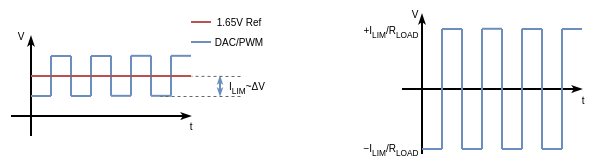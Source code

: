 <mxfile version="18.0.6" type="device"><diagram id="1Nwf3dKIeRulsTb94pmk" name="Page-3"><mxGraphModel dx="569" dy="343" grid="0" gridSize="10" guides="1" tooltips="1" connect="1" arrows="1" fold="1" page="1" pageScale="1" pageWidth="827" pageHeight="583" math="0" shadow="0"><root><mxCell id="0"/><mxCell id="1" parent="0"/><mxCell id="w7tXl9mxdyGjRK4Gqo_u-29" value="" style="group" vertex="1" connectable="0" parent="1"><mxGeometry x="33" y="26" width="138" height="57" as="geometry"/></mxCell><mxCell id="w7tXl9mxdyGjRK4Gqo_u-1" value="" style="endArrow=classicThin;html=1;rounded=0;fontSize=14;startArrow=none;startFill=0;endFill=1;strokeWidth=1;endSize=2;" edge="1" parent="w7tXl9mxdyGjRK4Gqo_u-29"><mxGeometry width="50" height="50" relative="1" as="geometry"><mxPoint x="15.5" y="57" as="sourcePoint"/><mxPoint x="15.5" y="7" as="targetPoint"/></mxGeometry></mxCell><mxCell id="w7tXl9mxdyGjRK4Gqo_u-2" value="" style="endArrow=none;html=1;rounded=0;fontSize=14;endFill=0;startArrow=classicThin;startFill=1;endSize=3;startSize=2;" edge="1" parent="w7tXl9mxdyGjRK4Gqo_u-29"><mxGeometry width="50" height="50" relative="1" as="geometry"><mxPoint x="95.5" y="47" as="sourcePoint"/><mxPoint x="5.5" y="47" as="targetPoint"/></mxGeometry></mxCell><mxCell id="w7tXl9mxdyGjRK4Gqo_u-3" value="" style="endArrow=none;html=1;rounded=0;fontSize=14;fillColor=#dae8fc;strokeColor=#6c8ebf;" edge="1" parent="w7tXl9mxdyGjRK4Gqo_u-29"><mxGeometry width="50" height="50" relative="1" as="geometry"><mxPoint x="45.5" y="37" as="sourcePoint"/><mxPoint x="45.5" y="17" as="targetPoint"/></mxGeometry></mxCell><mxCell id="w7tXl9mxdyGjRK4Gqo_u-4" value="" style="endArrow=none;html=1;rounded=0;fontSize=14;fillColor=#dae8fc;strokeColor=#6c8ebf;" edge="1" parent="w7tXl9mxdyGjRK4Gqo_u-29"><mxGeometry width="50" height="50" relative="1" as="geometry"><mxPoint x="55.5" y="17" as="sourcePoint"/><mxPoint x="45.5" y="17" as="targetPoint"/></mxGeometry></mxCell><mxCell id="w7tXl9mxdyGjRK4Gqo_u-5" value="" style="endArrow=none;html=1;rounded=0;fontSize=14;fillColor=#dae8fc;strokeColor=#6c8ebf;" edge="1" parent="w7tXl9mxdyGjRK4Gqo_u-29"><mxGeometry width="50" height="50" relative="1" as="geometry"><mxPoint x="35.5" y="37" as="sourcePoint"/><mxPoint x="35.5" y="17" as="targetPoint"/></mxGeometry></mxCell><mxCell id="w7tXl9mxdyGjRK4Gqo_u-6" value="" style="endArrow=none;html=1;rounded=0;fontSize=14;fillColor=#dae8fc;strokeColor=#6c8ebf;" edge="1" parent="w7tXl9mxdyGjRK4Gqo_u-29"><mxGeometry width="50" height="50" relative="1" as="geometry"><mxPoint x="35.5" y="17" as="sourcePoint"/><mxPoint x="25.5" y="17" as="targetPoint"/></mxGeometry></mxCell><mxCell id="w7tXl9mxdyGjRK4Gqo_u-7" value="" style="endArrow=none;html=1;rounded=0;fontSize=14;fillColor=#dae8fc;strokeColor=#6c8ebf;" edge="1" parent="w7tXl9mxdyGjRK4Gqo_u-29"><mxGeometry width="50" height="50" relative="1" as="geometry"><mxPoint x="45.5" y="37" as="sourcePoint"/><mxPoint x="35.5" y="37" as="targetPoint"/><Array as="points"><mxPoint x="45.5" y="37"/></Array></mxGeometry></mxCell><mxCell id="w7tXl9mxdyGjRK4Gqo_u-8" value="" style="endArrow=none;html=1;rounded=0;fontSize=14;fillColor=#dae8fc;strokeColor=#6c8ebf;" edge="1" parent="w7tXl9mxdyGjRK4Gqo_u-29"><mxGeometry width="50" height="50" relative="1" as="geometry"><mxPoint x="25.5" y="37" as="sourcePoint"/><mxPoint x="25.5" y="17" as="targetPoint"/></mxGeometry></mxCell><mxCell id="w7tXl9mxdyGjRK4Gqo_u-9" value="" style="endArrow=none;html=1;rounded=0;fontSize=14;fillColor=#dae8fc;strokeColor=#6c8ebf;" edge="1" parent="w7tXl9mxdyGjRK4Gqo_u-29"><mxGeometry width="50" height="50" relative="1" as="geometry"><mxPoint x="105.5" y="10" as="sourcePoint"/><mxPoint x="95.5" y="10" as="targetPoint"/></mxGeometry></mxCell><mxCell id="w7tXl9mxdyGjRK4Gqo_u-10" value="&lt;font style=&quot;font-size: 5px;&quot;&gt;DAC/PWM&lt;/font&gt;" style="edgeLabel;html=1;align=center;verticalAlign=middle;resizable=0;points=[];fontSize=14;labelBackgroundColor=none;" vertex="1" connectable="0" parent="w7tXl9mxdyGjRK4Gqo_u-9"><mxGeometry x="-0.68" y="1" relative="1" as="geometry"><mxPoint x="15" y="-4" as="offset"/></mxGeometry></mxCell><mxCell id="w7tXl9mxdyGjRK4Gqo_u-11" value="" style="endArrow=none;html=1;rounded=0;fontSize=14;fillColor=#dae8fc;strokeColor=#6c8ebf;" edge="1" parent="w7tXl9mxdyGjRK4Gqo_u-29"><mxGeometry width="50" height="50" relative="1" as="geometry"><mxPoint x="25.5" y="37" as="sourcePoint"/><mxPoint x="15.5" y="37" as="targetPoint"/><Array as="points"><mxPoint x="25.5" y="37"/></Array></mxGeometry></mxCell><mxCell id="w7tXl9mxdyGjRK4Gqo_u-12" value="" style="endArrow=none;html=1;rounded=0;fontSize=14;fillColor=#dae8fc;strokeColor=#6c8ebf;" edge="1" parent="w7tXl9mxdyGjRK4Gqo_u-29"><mxGeometry width="50" height="50" relative="1" as="geometry"><mxPoint x="65.5" y="36.91" as="sourcePoint"/><mxPoint x="65.5" y="16.91" as="targetPoint"/></mxGeometry></mxCell><mxCell id="w7tXl9mxdyGjRK4Gqo_u-13" value="" style="endArrow=none;html=1;rounded=0;fontSize=14;fillColor=#dae8fc;strokeColor=#6c8ebf;" edge="1" parent="w7tXl9mxdyGjRK4Gqo_u-29"><mxGeometry width="50" height="50" relative="1" as="geometry"><mxPoint x="75.5" y="16.91" as="sourcePoint"/><mxPoint x="65.5" y="16.91" as="targetPoint"/></mxGeometry></mxCell><mxCell id="w7tXl9mxdyGjRK4Gqo_u-14" value="" style="endArrow=none;html=1;rounded=0;fontSize=14;fillColor=#dae8fc;strokeColor=#6c8ebf;" edge="1" parent="w7tXl9mxdyGjRK4Gqo_u-29"><mxGeometry width="50" height="50" relative="1" as="geometry"><mxPoint x="55.5" y="36.91" as="sourcePoint"/><mxPoint x="55.5" y="16.91" as="targetPoint"/></mxGeometry></mxCell><mxCell id="w7tXl9mxdyGjRK4Gqo_u-15" value="" style="endArrow=none;html=1;rounded=0;fontSize=14;fillColor=#dae8fc;strokeColor=#6c8ebf;" edge="1" parent="w7tXl9mxdyGjRK4Gqo_u-29"><mxGeometry width="50" height="50" relative="1" as="geometry"><mxPoint x="65.5" y="36.91" as="sourcePoint"/><mxPoint x="55.5" y="36.91" as="targetPoint"/><Array as="points"><mxPoint x="65.5" y="36.91"/></Array></mxGeometry></mxCell><mxCell id="w7tXl9mxdyGjRK4Gqo_u-16" value="" style="endArrow=none;html=1;rounded=0;fontSize=14;fillColor=#dae8fc;strokeColor=#6c8ebf;" edge="1" parent="w7tXl9mxdyGjRK4Gqo_u-29"><mxGeometry width="50" height="50" relative="1" as="geometry"><mxPoint x="85.5" y="36.91" as="sourcePoint"/><mxPoint x="85.5" y="16.91" as="targetPoint"/></mxGeometry></mxCell><mxCell id="w7tXl9mxdyGjRK4Gqo_u-17" value="" style="endArrow=none;html=1;rounded=0;fontSize=14;fillColor=#dae8fc;strokeColor=#6c8ebf;" edge="1" parent="w7tXl9mxdyGjRK4Gqo_u-29"><mxGeometry width="50" height="50" relative="1" as="geometry"><mxPoint x="95.5" y="16.91" as="sourcePoint"/><mxPoint x="85.5" y="16.91" as="targetPoint"/></mxGeometry></mxCell><mxCell id="w7tXl9mxdyGjRK4Gqo_u-18" value="" style="endArrow=none;html=1;rounded=0;fontSize=14;fillColor=#dae8fc;strokeColor=#6c8ebf;" edge="1" parent="w7tXl9mxdyGjRK4Gqo_u-29"><mxGeometry width="50" height="50" relative="1" as="geometry"><mxPoint x="75.5" y="36.91" as="sourcePoint"/><mxPoint x="75.5" y="16.91" as="targetPoint"/></mxGeometry></mxCell><mxCell id="w7tXl9mxdyGjRK4Gqo_u-19" value="" style="endArrow=none;html=1;rounded=0;fontSize=14;fillColor=#dae8fc;strokeColor=#6c8ebf;" edge="1" parent="w7tXl9mxdyGjRK4Gqo_u-29"><mxGeometry width="50" height="50" relative="1" as="geometry"><mxPoint x="85.5" y="36.91" as="sourcePoint"/><mxPoint x="75.5" y="36.91" as="targetPoint"/><Array as="points"><mxPoint x="85.5" y="36.91"/></Array></mxGeometry></mxCell><mxCell id="w7tXl9mxdyGjRK4Gqo_u-20" value="" style="endArrow=none;html=1;rounded=0;fontSize=14;fillColor=#f8cecc;strokeColor=#b85450;" edge="1" parent="w7tXl9mxdyGjRK4Gqo_u-29"><mxGeometry width="50" height="50" relative="1" as="geometry"><mxPoint x="105.5" as="sourcePoint"/><mxPoint x="95.5" as="targetPoint"/></mxGeometry></mxCell><mxCell id="w7tXl9mxdyGjRK4Gqo_u-21" value="&lt;span style=&quot;font-size: 5px;&quot;&gt;1.65V Ref&lt;/span&gt;" style="edgeLabel;html=1;align=center;verticalAlign=middle;resizable=0;points=[];fontSize=14;labelBackgroundColor=none;" vertex="1" connectable="0" parent="w7tXl9mxdyGjRK4Gqo_u-20"><mxGeometry x="-0.68" y="1" relative="1" as="geometry"><mxPoint x="15" y="-4" as="offset"/></mxGeometry></mxCell><mxCell id="w7tXl9mxdyGjRK4Gqo_u-22" value="" style="endArrow=none;html=1;rounded=0;fontSize=14;fillColor=#f8cecc;strokeColor=#b85450;" edge="1" parent="w7tXl9mxdyGjRK4Gqo_u-29"><mxGeometry width="50" height="50" relative="1" as="geometry"><mxPoint x="95.5" y="27" as="sourcePoint"/><mxPoint x="15.5" y="27" as="targetPoint"/></mxGeometry></mxCell><mxCell id="w7tXl9mxdyGjRK4Gqo_u-23" value="V" style="text;html=1;align=center;verticalAlign=middle;resizable=0;points=[];autosize=1;strokeColor=none;fillColor=none;fontSize=5;" vertex="1" parent="w7tXl9mxdyGjRK4Gqo_u-29"><mxGeometry y="1" width="20" height="10" as="geometry"/></mxCell><mxCell id="w7tXl9mxdyGjRK4Gqo_u-24" value="" style="endArrow=classicThin;html=1;rounded=0;fontSize=14;fillColor=#dae8fc;strokeColor=#6c8ebf;startArrow=classicThin;startFill=1;startSize=1;endSize=1;endFill=1;" edge="1" parent="w7tXl9mxdyGjRK4Gqo_u-29"><mxGeometry width="50" height="50" relative="1" as="geometry"><mxPoint x="110" y="37" as="sourcePoint"/><mxPoint x="110" y="27" as="targetPoint"/></mxGeometry></mxCell><mxCell id="w7tXl9mxdyGjRK4Gqo_u-25" value="" style="endArrow=none;html=1;rounded=0;fontSize=14;fillColor=#f5f5f5;strokeColor=#666666;dashed=1;strokeWidth=0.5;" edge="1" parent="w7tXl9mxdyGjRK4Gqo_u-29"><mxGeometry width="50" height="50" relative="1" as="geometry"><mxPoint x="120" y="27" as="sourcePoint"/><mxPoint x="95.5" y="26.91" as="targetPoint"/></mxGeometry></mxCell><mxCell id="w7tXl9mxdyGjRK4Gqo_u-26" value="" style="endArrow=none;html=1;rounded=0;fontSize=14;fillColor=#f5f5f5;strokeColor=#666666;dashed=1;strokeWidth=0.5;" edge="1" parent="w7tXl9mxdyGjRK4Gqo_u-29"><mxGeometry width="50" height="50" relative="1" as="geometry"><mxPoint x="120" y="37" as="sourcePoint"/><mxPoint x="80" y="37" as="targetPoint"/></mxGeometry></mxCell><mxCell id="w7tXl9mxdyGjRK4Gqo_u-27" value="I&lt;sub&gt;LIM&lt;/sub&gt;~ΔV" style="text;html=1;align=center;verticalAlign=middle;resizable=0;points=[];autosize=1;strokeColor=none;fillColor=none;fontSize=5;" vertex="1" parent="w7tXl9mxdyGjRK4Gqo_u-29"><mxGeometry x="108" y="27" width="30" height="10" as="geometry"/></mxCell><mxCell id="w7tXl9mxdyGjRK4Gqo_u-28" value="t" style="text;html=1;align=center;verticalAlign=middle;resizable=0;points=[];autosize=1;strokeColor=none;fillColor=none;fontSize=5;" vertex="1" parent="w7tXl9mxdyGjRK4Gqo_u-29"><mxGeometry x="85" y="46" width="20" height="10" as="geometry"/></mxCell><mxCell id="lCRnq19QfhGQJVioXZV3-22" value="" style="group" vertex="1" connectable="0" parent="1"><mxGeometry x="208" y="16" width="126" height="77.5" as="geometry"/></mxCell><mxCell id="lCRnq19QfhGQJVioXZV3-1" value="" style="endArrow=classicThin;html=1;rounded=0;fontSize=14;startArrow=none;startFill=0;endFill=1;strokeWidth=1;endSize=2;" edge="1" parent="lCRnq19QfhGQJVioXZV3-22"><mxGeometry width="50" height="50" relative="1" as="geometry"><mxPoint x="36" y="76" as="sourcePoint"/><mxPoint x="36" y="6.0" as="targetPoint"/></mxGeometry></mxCell><mxCell id="lCRnq19QfhGQJVioXZV3-2" value="" style="endArrow=none;html=1;rounded=0;fontSize=14;endFill=0;startArrow=classicThin;startFill=1;endSize=3;startSize=2;" edge="1" parent="lCRnq19QfhGQJVioXZV3-22"><mxGeometry width="50" height="50" relative="1" as="geometry"><mxPoint x="116" y="43.5" as="sourcePoint"/><mxPoint x="26" y="43.5" as="targetPoint"/></mxGeometry></mxCell><mxCell id="lCRnq19QfhGQJVioXZV3-3" value="" style="endArrow=none;html=1;rounded=0;fontSize=14;fillColor=#dae8fc;strokeColor=#6c8ebf;" edge="1" parent="lCRnq19QfhGQJVioXZV3-22"><mxGeometry width="50" height="50" relative="1" as="geometry"><mxPoint x="66" y="73.5" as="sourcePoint"/><mxPoint x="66" y="13.5" as="targetPoint"/></mxGeometry></mxCell><mxCell id="lCRnq19QfhGQJVioXZV3-4" value="" style="endArrow=none;html=1;rounded=0;fontSize=14;fillColor=#dae8fc;strokeColor=#6c8ebf;" edge="1" parent="lCRnq19QfhGQJVioXZV3-22"><mxGeometry width="50" height="50" relative="1" as="geometry"><mxPoint x="56" y="73.5" as="sourcePoint"/><mxPoint x="56" y="13.5" as="targetPoint"/></mxGeometry></mxCell><mxCell id="lCRnq19QfhGQJVioXZV3-5" value="" style="endArrow=none;html=1;rounded=0;fontSize=14;fillColor=#dae8fc;strokeColor=#6c8ebf;" edge="1" parent="lCRnq19QfhGQJVioXZV3-22"><mxGeometry width="50" height="50" relative="1" as="geometry"><mxPoint x="56" y="13.5" as="sourcePoint"/><mxPoint x="46" y="13.5" as="targetPoint"/></mxGeometry></mxCell><mxCell id="lCRnq19QfhGQJVioXZV3-6" value="" style="endArrow=none;html=1;rounded=0;fontSize=14;fillColor=#dae8fc;strokeColor=#6c8ebf;" edge="1" parent="lCRnq19QfhGQJVioXZV3-22"><mxGeometry width="50" height="50" relative="1" as="geometry"><mxPoint x="66" y="73.5" as="sourcePoint"/><mxPoint x="56" y="73.5" as="targetPoint"/><Array as="points"><mxPoint x="66" y="73.5"/></Array></mxGeometry></mxCell><mxCell id="lCRnq19QfhGQJVioXZV3-7" value="" style="endArrow=none;html=1;rounded=0;fontSize=14;fillColor=#dae8fc;strokeColor=#6c8ebf;" edge="1" parent="lCRnq19QfhGQJVioXZV3-22"><mxGeometry width="50" height="50" relative="1" as="geometry"><mxPoint x="46" y="73.5" as="sourcePoint"/><mxPoint x="46" y="13.5" as="targetPoint"/></mxGeometry></mxCell><mxCell id="lCRnq19QfhGQJVioXZV3-8" value="" style="endArrow=none;html=1;rounded=0;fontSize=14;fillColor=#dae8fc;strokeColor=#6c8ebf;" edge="1" parent="lCRnq19QfhGQJVioXZV3-22"><mxGeometry width="50" height="50" relative="1" as="geometry"><mxPoint x="46" y="73.5" as="sourcePoint"/><mxPoint x="36" y="73.5" as="targetPoint"/><Array as="points"><mxPoint x="46" y="73.5"/></Array></mxGeometry></mxCell><mxCell id="lCRnq19QfhGQJVioXZV3-9" value="V" style="text;html=1;align=center;verticalAlign=middle;resizable=0;points=[];autosize=1;strokeColor=none;fillColor=none;fontSize=5;" vertex="1" parent="lCRnq19QfhGQJVioXZV3-22"><mxGeometry x="22" width="20" height="10" as="geometry"/></mxCell><mxCell id="lCRnq19QfhGQJVioXZV3-10" value="" style="endArrow=none;html=1;rounded=0;fontSize=14;fillColor=#dae8fc;strokeColor=#6c8ebf;" edge="1" parent="lCRnq19QfhGQJVioXZV3-22"><mxGeometry width="50" height="50" relative="1" as="geometry"><mxPoint x="76" y="13.39" as="sourcePoint"/><mxPoint x="66" y="13.39" as="targetPoint"/></mxGeometry></mxCell><mxCell id="lCRnq19QfhGQJVioXZV3-11" value="" style="endArrow=none;html=1;rounded=0;fontSize=14;fillColor=#dae8fc;strokeColor=#6c8ebf;" edge="1" parent="lCRnq19QfhGQJVioXZV3-22"><mxGeometry width="50" height="50" relative="1" as="geometry"><mxPoint x="86" y="73.5" as="sourcePoint"/><mxPoint x="86" y="13.39" as="targetPoint"/></mxGeometry></mxCell><mxCell id="lCRnq19QfhGQJVioXZV3-12" value="" style="endArrow=none;html=1;rounded=0;fontSize=14;fillColor=#dae8fc;strokeColor=#6c8ebf;" edge="1" parent="lCRnq19QfhGQJVioXZV3-22"><mxGeometry width="50" height="50" relative="1" as="geometry"><mxPoint x="86" y="73.5" as="sourcePoint"/><mxPoint x="76" y="73.5" as="targetPoint"/><Array as="points"><mxPoint x="86" y="73.5"/><mxPoint x="76" y="73.5"/></Array></mxGeometry></mxCell><mxCell id="lCRnq19QfhGQJVioXZV3-13" value="" style="endArrow=none;html=1;rounded=0;fontSize=14;fillColor=#dae8fc;strokeColor=#6c8ebf;" edge="1" parent="lCRnq19QfhGQJVioXZV3-22"><mxGeometry width="50" height="50" relative="1" as="geometry"><mxPoint x="76" y="73.5" as="sourcePoint"/><mxPoint x="76" y="13.5" as="targetPoint"/></mxGeometry></mxCell><mxCell id="lCRnq19QfhGQJVioXZV3-14" value="t" style="text;html=1;align=center;verticalAlign=middle;resizable=0;points=[];autosize=1;strokeColor=none;fillColor=none;fontSize=5;" vertex="1" parent="lCRnq19QfhGQJVioXZV3-22"><mxGeometry x="106" y="42.5" width="20" height="10" as="geometry"/></mxCell><mxCell id="lCRnq19QfhGQJVioXZV3-15" value="" style="endArrow=none;html=1;rounded=0;fontSize=14;fillColor=#dae8fc;strokeColor=#6c8ebf;" edge="1" parent="lCRnq19QfhGQJVioXZV3-22"><mxGeometry width="50" height="50" relative="1" as="geometry"><mxPoint x="96" y="13.5" as="sourcePoint"/><mxPoint x="86" y="13.5" as="targetPoint"/></mxGeometry></mxCell><mxCell id="lCRnq19QfhGQJVioXZV3-16" value="" style="endArrow=none;html=1;rounded=0;fontSize=14;fillColor=#dae8fc;strokeColor=#6c8ebf;" edge="1" parent="lCRnq19QfhGQJVioXZV3-22"><mxGeometry width="50" height="50" relative="1" as="geometry"><mxPoint x="96" y="73.5" as="sourcePoint"/><mxPoint x="96" y="13.5" as="targetPoint"/></mxGeometry></mxCell><mxCell id="lCRnq19QfhGQJVioXZV3-17" value="" style="endArrow=none;html=1;rounded=0;fontSize=14;fillColor=#dae8fc;strokeColor=#6c8ebf;" edge="1" parent="lCRnq19QfhGQJVioXZV3-22"><mxGeometry width="50" height="50" relative="1" as="geometry"><mxPoint x="106" y="73.5" as="sourcePoint"/><mxPoint x="96" y="73.5" as="targetPoint"/></mxGeometry></mxCell><mxCell id="lCRnq19QfhGQJVioXZV3-18" value="" style="endArrow=none;html=1;rounded=0;fontSize=14;fillColor=#dae8fc;strokeColor=#6c8ebf;" edge="1" parent="lCRnq19QfhGQJVioXZV3-22"><mxGeometry width="50" height="50" relative="1" as="geometry"><mxPoint x="106" y="73.5" as="sourcePoint"/><mxPoint x="106" y="13.5" as="targetPoint"/></mxGeometry></mxCell><mxCell id="lCRnq19QfhGQJVioXZV3-19" value="" style="endArrow=none;html=1;rounded=0;fontSize=14;fillColor=#dae8fc;strokeColor=#6c8ebf;" edge="1" parent="lCRnq19QfhGQJVioXZV3-22"><mxGeometry width="50" height="50" relative="1" as="geometry"><mxPoint x="116" y="13.5" as="sourcePoint"/><mxPoint x="106" y="13.5" as="targetPoint"/></mxGeometry></mxCell><mxCell id="lCRnq19QfhGQJVioXZV3-20" value="+I&lt;sub&gt;LIM&lt;/sub&gt;/R&lt;sub&gt;LOAD&lt;/sub&gt;" style="text;html=1;align=center;verticalAlign=middle;resizable=0;points=[];autosize=1;strokeColor=none;fillColor=none;fontSize=5;" vertex="1" parent="lCRnq19QfhGQJVioXZV3-22"><mxGeometry y="9" width="40" height="10" as="geometry"/></mxCell><mxCell id="lCRnq19QfhGQJVioXZV3-21" value="&lt;font style=&quot;font-size: 5px;&quot;&gt;−&lt;/font&gt;I&lt;sub&gt;LIM&lt;/sub&gt;/R&lt;sub&gt;LOAD&lt;/sub&gt;" style="text;html=1;align=center;verticalAlign=middle;resizable=0;points=[];autosize=1;strokeColor=none;fillColor=none;fontSize=5;" vertex="1" parent="lCRnq19QfhGQJVioXZV3-22"><mxGeometry y="67.5" width="40" height="10" as="geometry"/></mxCell></root></mxGraphModel></diagram></mxfile>